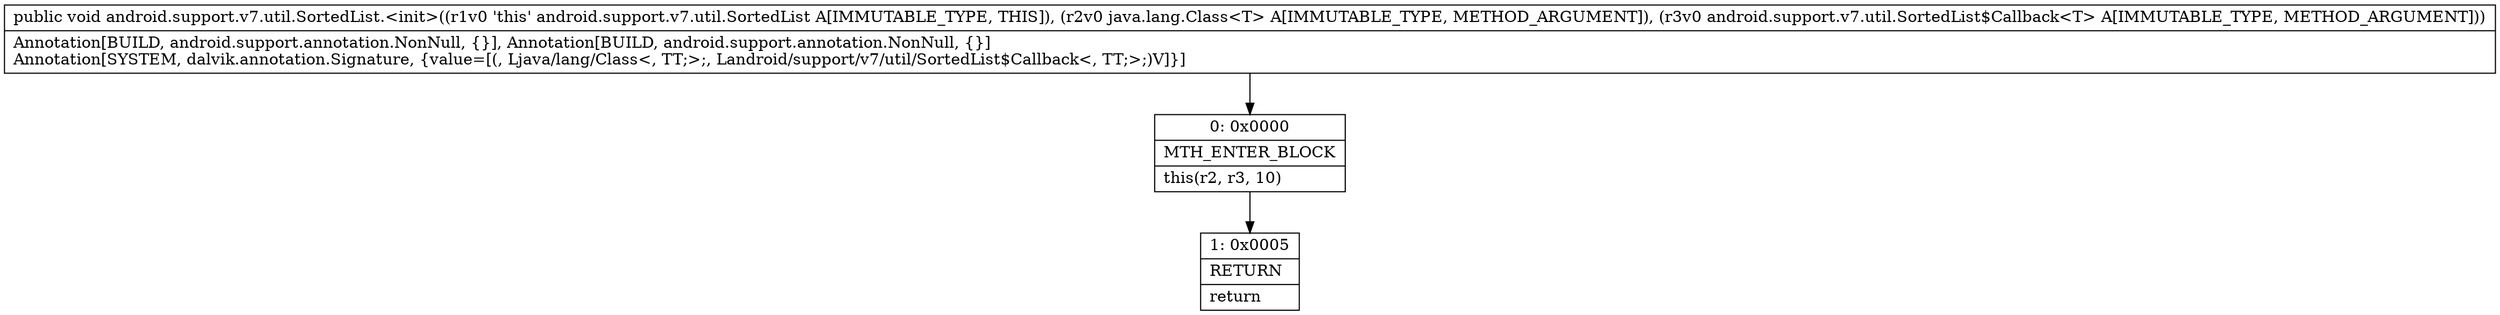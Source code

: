 digraph "CFG forandroid.support.v7.util.SortedList.\<init\>(Ljava\/lang\/Class;Landroid\/support\/v7\/util\/SortedList$Callback;)V" {
Node_0 [shape=record,label="{0\:\ 0x0000|MTH_ENTER_BLOCK\l|this(r2, r3, 10)\l}"];
Node_1 [shape=record,label="{1\:\ 0x0005|RETURN\l|return\l}"];
MethodNode[shape=record,label="{public void android.support.v7.util.SortedList.\<init\>((r1v0 'this' android.support.v7.util.SortedList A[IMMUTABLE_TYPE, THIS]), (r2v0 java.lang.Class\<T\> A[IMMUTABLE_TYPE, METHOD_ARGUMENT]), (r3v0 android.support.v7.util.SortedList$Callback\<T\> A[IMMUTABLE_TYPE, METHOD_ARGUMENT]))  | Annotation[BUILD, android.support.annotation.NonNull, \{\}], Annotation[BUILD, android.support.annotation.NonNull, \{\}]\lAnnotation[SYSTEM, dalvik.annotation.Signature, \{value=[(, Ljava\/lang\/Class\<, TT;\>;, Landroid\/support\/v7\/util\/SortedList$Callback\<, TT;\>;)V]\}]\l}"];
MethodNode -> Node_0;
Node_0 -> Node_1;
}

